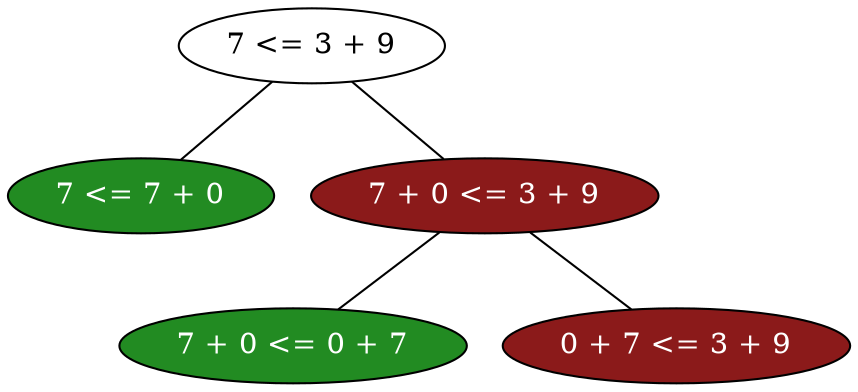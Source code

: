 graph g{
	1[label="7 <= 3 + 9"];
	2[label="7 <= 7 + 0",fillcolor=forestgreen,style=filled,fontcolor=white];
	3[label="7 + 0 <= 3 + 9",fillcolor=firebrick4,style=filled,fontcolor=white];
	4[label="7 + 0 <= 0 + 7",fillcolor=forestgreen,style=filled,fontcolor=white];
	5[label="0 + 7 <= 3 + 9",fillcolor=firebrick4,style=filled,fontcolor=white];
	1 -- {2 3};
	3 -- {4 5};
}

